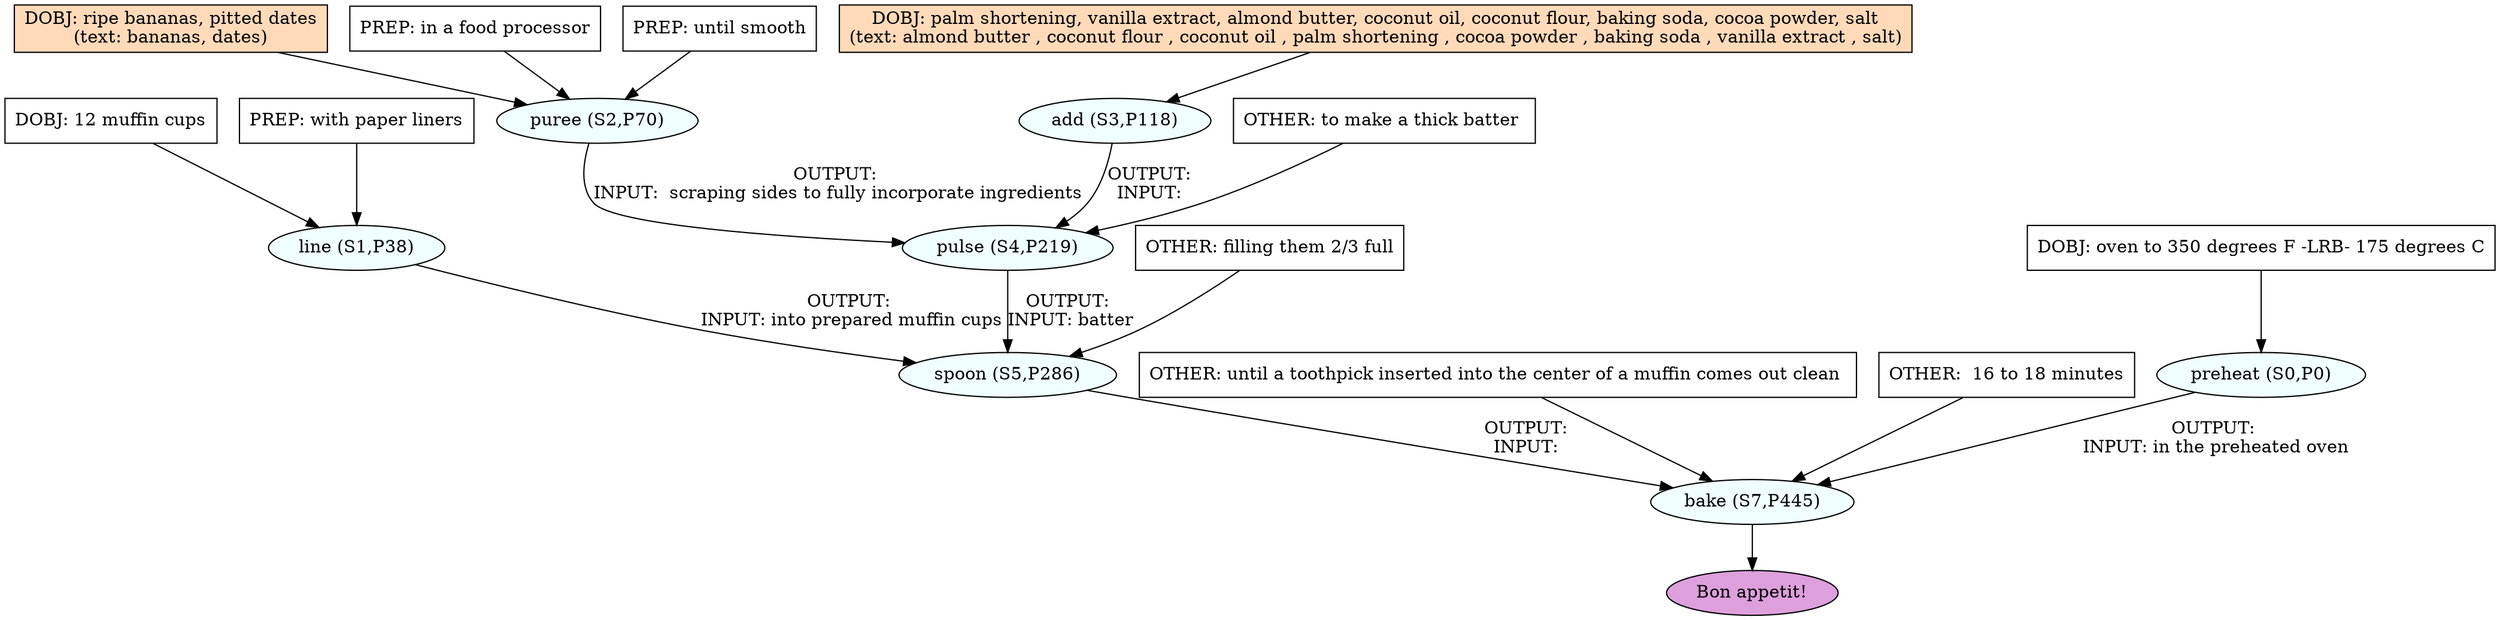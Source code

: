 digraph recipe {
E0[label="preheat (S0,P0)", shape=oval, style=filled, fillcolor=azure]
E1[label="line (S1,P38)", shape=oval, style=filled, fillcolor=azure]
E2[label="puree (S2,P70)", shape=oval, style=filled, fillcolor=azure]
E3[label="add (S3,P118)", shape=oval, style=filled, fillcolor=azure]
E4[label="pulse (S4,P219)", shape=oval, style=filled, fillcolor=azure]
E5[label="spoon (S5,P286)", shape=oval, style=filled, fillcolor=azure]
E6[label="bake (S7,P445)", shape=oval, style=filled, fillcolor=azure]
D0[label="DOBJ: oven to 350 degrees F -LRB- 175 degrees C", shape=box, style=filled, fillcolor=white]
D0 -> E0
D3[label="DOBJ: palm shortening, vanilla extract, almond butter, coconut oil, coconut flour, baking soda, cocoa powder, salt
(text: almond butter , coconut flour , coconut oil , palm shortening , cocoa powder , baking soda , vanilla extract , salt)", shape=box, style=filled, fillcolor=peachpuff]
D3 -> E3
D1[label="DOBJ: 12 muffin cups", shape=box, style=filled, fillcolor=white]
D1 -> E1
P1_0[label="PREP: with paper liners", shape=box, style=filled, fillcolor=white]
P1_0 -> E1
D2[label="DOBJ: ripe bananas, pitted dates
(text: bananas, dates)", shape=box, style=filled, fillcolor=peachpuff]
D2 -> E2
P2_0[label="PREP: in a food processor", shape=box, style=filled, fillcolor=white]
P2_0 -> E2
P2_1[label="PREP: until smooth", shape=box, style=filled, fillcolor=white]
P2_1 -> E2
E3 -> E4 [label="OUTPUT: 
INPUT: "]
E2 -> E4 [label="OUTPUT: 
INPUT:  scraping sides to fully incorporate ingredients"]
O4_0_1[label="OTHER: to make a thick batter ", shape=box, style=filled, fillcolor=white]
O4_0_1 -> E4
E4 -> E5 [label="OUTPUT: 
INPUT: batter"]
E1 -> E5 [label="OUTPUT: 
INPUT: into prepared muffin cups"]
O5_0_0[label="OTHER: filling them 2/3 full", shape=box, style=filled, fillcolor=white]
O5_0_0 -> E5
E5 -> E6 [label="OUTPUT: 
INPUT: "]
E0 -> E6 [label="OUTPUT: 
INPUT: in the preheated oven"]
O6_0_0[label="OTHER: until a toothpick inserted into the center of a muffin comes out clean ", shape=box, style=filled, fillcolor=white]
O6_0_0 -> E6
O6_0_1[label="OTHER:  16 to 18 minutes", shape=box, style=filled, fillcolor=white]
O6_0_1 -> E6
EOR[label="Bon appetit!", shape=oval, style=filled, fillcolor=plum]
E6 -> EOR
}
